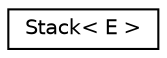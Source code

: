 digraph "Graphical Class Hierarchy"
{
  edge [fontname="Helvetica",fontsize="10",labelfontname="Helvetica",labelfontsize="10"];
  node [fontname="Helvetica",fontsize="10",shape=record];
  rankdir="LR";
  Node1 [label="Stack\< E \>",height=0.2,width=0.4,color="black", fillcolor="white", style="filled",URL="$classStack.html"];
}
